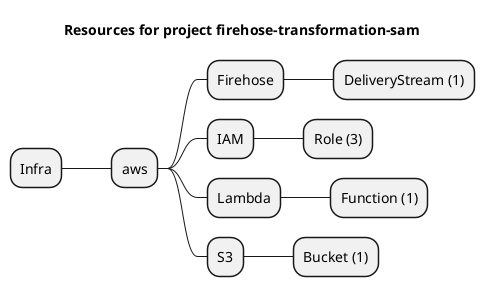 @startmindmap
title Resources for project firehose-transformation-sam
skinparam monochrome true
+ Infra
++ aws
+++ Firehose
++++ DeliveryStream (1)
+++ IAM
++++ Role (3)
+++ Lambda
++++ Function (1)
+++ S3
++++ Bucket (1)
@endmindmap